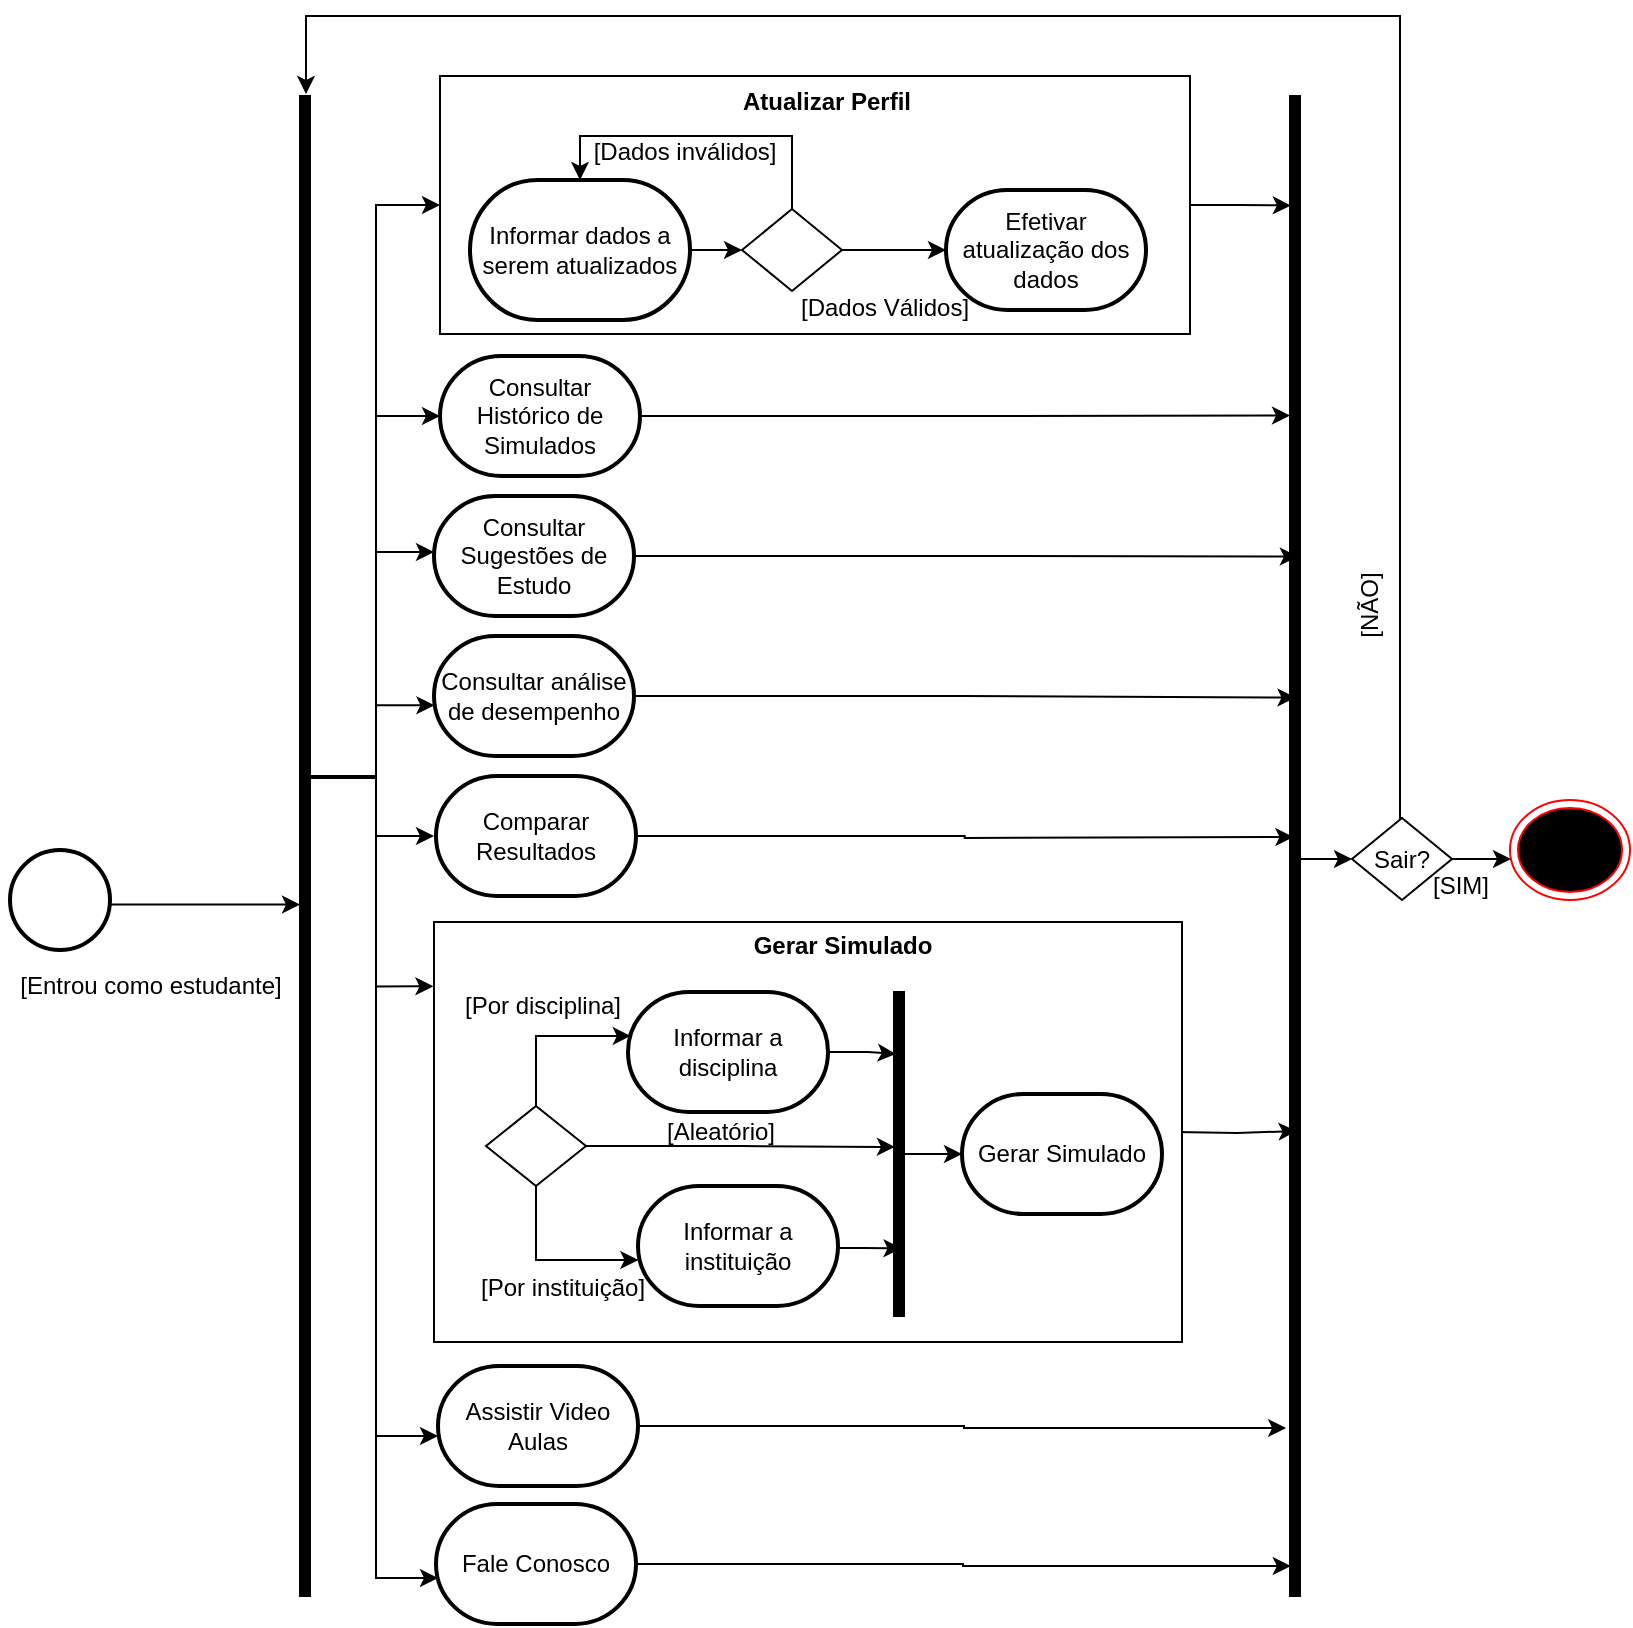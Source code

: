 <mxfile version="21.3.7" type="device">
  <diagram id="C5RBs43oDa-KdzZeNtuy" name="Page-1">
    <mxGraphModel dx="1197" dy="1997" grid="1" gridSize="10" guides="1" tooltips="1" connect="1" arrows="1" fold="1" page="1" pageScale="1" pageWidth="827" pageHeight="1169" math="0" shadow="0">
      <root>
        <mxCell id="WIyWlLk6GJQsqaUBKTNV-0" />
        <mxCell id="WIyWlLk6GJQsqaUBKTNV-1" parent="WIyWlLk6GJQsqaUBKTNV-0" />
        <mxCell id="yy_gVU0dqNNYbV7ipbau-94" style="edgeStyle=orthogonalEdgeStyle;rounded=0;orthogonalLoop=1;jettySize=auto;html=1;entryX=0.082;entryY=0.073;entryDx=0;entryDy=0;entryPerimeter=0;" parent="WIyWlLk6GJQsqaUBKTNV-1" source="yy_gVU0dqNNYbV7ipbau-27" target="yy_gVU0dqNNYbV7ipbau-91" edge="1">
          <mxGeometry relative="1" as="geometry" />
        </mxCell>
        <mxCell id="yy_gVU0dqNNYbV7ipbau-27" value="" style="rounded=0;whiteSpace=wrap;html=1;" parent="WIyWlLk6GJQsqaUBKTNV-1" vertex="1">
          <mxGeometry x="375" y="-60" width="375" height="129" as="geometry" />
        </mxCell>
        <mxCell id="yy_gVU0dqNNYbV7ipbau-0" value="" style="strokeWidth=2;html=1;shape=mxgraph.flowchart.start_2;whiteSpace=wrap;" parent="WIyWlLk6GJQsqaUBKTNV-1" vertex="1">
          <mxGeometry x="160" y="327" width="50" height="50" as="geometry" />
        </mxCell>
        <mxCell id="yy_gVU0dqNNYbV7ipbau-1" value="" style="ellipse;html=1;shape=endState;fillColor=#000000;strokeColor=#ff0000;" parent="WIyWlLk6GJQsqaUBKTNV-1" vertex="1">
          <mxGeometry x="910" y="302" width="60" height="50" as="geometry" />
        </mxCell>
        <mxCell id="yy_gVU0dqNNYbV7ipbau-12" style="edgeStyle=orthogonalEdgeStyle;rounded=0;orthogonalLoop=1;jettySize=auto;html=1;entryX=0;entryY=0.539;entryDx=0;entryDy=0;entryPerimeter=0;exitX=1;exitY=0.5;exitDx=0;exitDy=0;exitPerimeter=0;" parent="WIyWlLk6GJQsqaUBKTNV-1" source="yy_gVU0dqNNYbV7ipbau-0" target="yy_gVU0dqNNYbV7ipbau-11" edge="1">
          <mxGeometry relative="1" as="geometry">
            <mxPoint x="210" y="300" as="sourcePoint" />
            <Array as="points">
              <mxPoint x="210" y="354" />
            </Array>
          </mxGeometry>
        </mxCell>
        <mxCell id="yy_gVU0dqNNYbV7ipbau-46" style="edgeStyle=orthogonalEdgeStyle;rounded=0;orthogonalLoop=1;jettySize=auto;html=1;entryX=0;entryY=0.5;entryDx=0;entryDy=0;entryPerimeter=0;" parent="WIyWlLk6GJQsqaUBKTNV-1" edge="1">
          <mxGeometry relative="1" as="geometry">
            <mxPoint x="307" y="291.0" as="sourcePoint" />
            <mxPoint x="372.0" y="178" as="targetPoint" />
            <Array as="points">
              <mxPoint x="343" y="291" />
              <mxPoint x="343" y="178" />
            </Array>
          </mxGeometry>
        </mxCell>
        <mxCell id="yy_gVU0dqNNYbV7ipbau-39" style="edgeStyle=orthogonalEdgeStyle;rounded=0;orthogonalLoop=1;jettySize=auto;html=1;entryX=0;entryY=0.5;entryDx=0;entryDy=0;" parent="WIyWlLk6GJQsqaUBKTNV-1" source="yy_gVU0dqNNYbV7ipbau-11" target="yy_gVU0dqNNYbV7ipbau-27" edge="1">
          <mxGeometry relative="1" as="geometry">
            <Array as="points">
              <mxPoint x="343" y="290" />
              <mxPoint x="343" y="5" />
            </Array>
          </mxGeometry>
        </mxCell>
        <mxCell id="yy_gVU0dqNNYbV7ipbau-41" style="edgeStyle=orthogonalEdgeStyle;rounded=0;orthogonalLoop=1;jettySize=auto;html=1;entryX=0;entryY=0.5;entryDx=0;entryDy=0;entryPerimeter=0;" parent="WIyWlLk6GJQsqaUBKTNV-1" source="yy_gVU0dqNNYbV7ipbau-11" target="yy_gVU0dqNNYbV7ipbau-14" edge="1">
          <mxGeometry relative="1" as="geometry">
            <Array as="points">
              <mxPoint x="343" y="290" />
              <mxPoint x="343" y="110" />
            </Array>
          </mxGeometry>
        </mxCell>
        <mxCell id="yy_gVU0dqNNYbV7ipbau-48" style="edgeStyle=orthogonalEdgeStyle;rounded=0;orthogonalLoop=1;jettySize=auto;html=1;entryX=0.002;entryY=0.577;entryDx=0;entryDy=0;entryPerimeter=0;" parent="WIyWlLk6GJQsqaUBKTNV-1" edge="1">
          <mxGeometry relative="1" as="geometry">
            <mxPoint x="313" y="290" as="sourcePoint" />
            <mxPoint x="372.2" y="254.62" as="targetPoint" />
            <Array as="points">
              <mxPoint x="343" y="290" />
              <mxPoint x="343" y="255" />
            </Array>
          </mxGeometry>
        </mxCell>
        <mxCell id="yy_gVU0dqNNYbV7ipbau-49" style="edgeStyle=orthogonalEdgeStyle;rounded=0;orthogonalLoop=1;jettySize=auto;html=1;entryX=0;entryY=0.5;entryDx=0;entryDy=0;entryPerimeter=0;" parent="WIyWlLk6GJQsqaUBKTNV-1" edge="1">
          <mxGeometry relative="1" as="geometry">
            <mxPoint x="313" y="290.011" as="sourcePoint" />
            <mxPoint x="372" y="320" as="targetPoint" />
            <Array as="points">
              <mxPoint x="343" y="290" />
              <mxPoint x="343" y="320" />
            </Array>
          </mxGeometry>
        </mxCell>
        <mxCell id="yy_gVU0dqNNYbV7ipbau-50" style="edgeStyle=orthogonalEdgeStyle;rounded=0;orthogonalLoop=1;jettySize=auto;html=1;entryX=-0.003;entryY=0.586;entryDx=0;entryDy=0;entryPerimeter=0;" parent="WIyWlLk6GJQsqaUBKTNV-1" edge="1">
          <mxGeometry relative="1" as="geometry">
            <mxPoint x="313.0" y="290.0" as="sourcePoint" />
            <mxPoint x="371.7" y="395.16" as="targetPoint" />
            <Array as="points">
              <mxPoint x="343" y="290" />
              <mxPoint x="343" y="395" />
            </Array>
          </mxGeometry>
        </mxCell>
        <mxCell id="yy_gVU0dqNNYbV7ipbau-88" style="edgeStyle=orthogonalEdgeStyle;rounded=0;orthogonalLoop=1;jettySize=auto;html=1;entryX=0;entryY=0.5;entryDx=0;entryDy=0;entryPerimeter=0;" parent="WIyWlLk6GJQsqaUBKTNV-1" edge="1">
          <mxGeometry relative="1" as="geometry">
            <mxPoint x="313" y="290" as="sourcePoint" />
            <mxPoint x="374" y="620" as="targetPoint" />
            <Array as="points">
              <mxPoint x="343" y="290" />
              <mxPoint x="343" y="620" />
            </Array>
          </mxGeometry>
        </mxCell>
        <mxCell id="yy_gVU0dqNNYbV7ipbau-89" style="edgeStyle=orthogonalEdgeStyle;rounded=0;orthogonalLoop=1;jettySize=auto;html=1;entryX=0;entryY=0.5;entryDx=0;entryDy=0;entryPerimeter=0;" parent="WIyWlLk6GJQsqaUBKTNV-1" edge="1">
          <mxGeometry relative="1" as="geometry">
            <mxPoint x="313" y="290" as="sourcePoint" />
            <mxPoint x="374" y="691" as="targetPoint" />
            <Array as="points">
              <mxPoint x="343" y="290" />
              <mxPoint x="343" y="691" />
            </Array>
          </mxGeometry>
        </mxCell>
        <mxCell id="yy_gVU0dqNNYbV7ipbau-11" value="" style="html=1;points=[];perimeter=orthogonalPerimeter;fillColor=strokeColor;" parent="WIyWlLk6GJQsqaUBKTNV-1" vertex="1">
          <mxGeometry x="305" y="-50" width="5" height="750" as="geometry" />
        </mxCell>
        <mxCell id="yy_gVU0dqNNYbV7ipbau-95" style="edgeStyle=orthogonalEdgeStyle;rounded=0;orthogonalLoop=1;jettySize=auto;html=1;entryX=0;entryY=0.213;entryDx=0;entryDy=0;entryPerimeter=0;" parent="WIyWlLk6GJQsqaUBKTNV-1" source="yy_gVU0dqNNYbV7ipbau-14" target="yy_gVU0dqNNYbV7ipbau-91" edge="1">
          <mxGeometry relative="1" as="geometry" />
        </mxCell>
        <mxCell id="yy_gVU0dqNNYbV7ipbau-14" value="Consultar Histórico de Simulados" style="strokeWidth=2;html=1;shape=mxgraph.flowchart.terminator;whiteSpace=wrap;" parent="WIyWlLk6GJQsqaUBKTNV-1" vertex="1">
          <mxGeometry x="375" y="80" width="100" height="60" as="geometry" />
        </mxCell>
        <mxCell id="yy_gVU0dqNNYbV7ipbau-96" style="edgeStyle=orthogonalEdgeStyle;rounded=0;orthogonalLoop=1;jettySize=auto;html=1;entryX=0.788;entryY=0.307;entryDx=0;entryDy=0;entryPerimeter=0;" parent="WIyWlLk6GJQsqaUBKTNV-1" source="yy_gVU0dqNNYbV7ipbau-15" target="yy_gVU0dqNNYbV7ipbau-91" edge="1">
          <mxGeometry relative="1" as="geometry" />
        </mxCell>
        <mxCell id="yy_gVU0dqNNYbV7ipbau-15" value="Consultar Sugestões de Estudo" style="strokeWidth=2;html=1;shape=mxgraph.flowchart.terminator;whiteSpace=wrap;" parent="WIyWlLk6GJQsqaUBKTNV-1" vertex="1">
          <mxGeometry x="372" y="150" width="100" height="60" as="geometry" />
        </mxCell>
        <mxCell id="yy_gVU0dqNNYbV7ipbau-97" style="edgeStyle=orthogonalEdgeStyle;rounded=0;orthogonalLoop=1;jettySize=auto;html=1;entryX=0.553;entryY=0.401;entryDx=0;entryDy=0;entryPerimeter=0;" parent="WIyWlLk6GJQsqaUBKTNV-1" source="yy_gVU0dqNNYbV7ipbau-16" target="yy_gVU0dqNNYbV7ipbau-91" edge="1">
          <mxGeometry relative="1" as="geometry" />
        </mxCell>
        <mxCell id="yy_gVU0dqNNYbV7ipbau-16" value="Consultar análise de desempenho" style="strokeWidth=2;html=1;shape=mxgraph.flowchart.terminator;whiteSpace=wrap;" parent="WIyWlLk6GJQsqaUBKTNV-1" vertex="1">
          <mxGeometry x="372" y="220" width="100" height="60" as="geometry" />
        </mxCell>
        <mxCell id="yy_gVU0dqNNYbV7ipbau-104" style="edgeStyle=orthogonalEdgeStyle;rounded=0;orthogonalLoop=1;jettySize=auto;html=1;entryX=-0.859;entryY=0.494;entryDx=0;entryDy=0;entryPerimeter=0;" parent="WIyWlLk6GJQsqaUBKTNV-1" source="yy_gVU0dqNNYbV7ipbau-17" edge="1">
          <mxGeometry relative="1" as="geometry">
            <mxPoint x="479" y="320" as="sourcePoint" />
            <mxPoint x="801.705" y="320.5" as="targetPoint" />
          </mxGeometry>
        </mxCell>
        <mxCell id="yy_gVU0dqNNYbV7ipbau-17" value="Comparar Resultados" style="strokeWidth=2;html=1;shape=mxgraph.flowchart.terminator;whiteSpace=wrap;" parent="WIyWlLk6GJQsqaUBKTNV-1" vertex="1">
          <mxGeometry x="373" y="290" width="100" height="60" as="geometry" />
        </mxCell>
        <mxCell id="yy_gVU0dqNNYbV7ipbau-100" style="edgeStyle=orthogonalEdgeStyle;rounded=0;orthogonalLoop=1;jettySize=auto;html=1;entryX=-0.388;entryY=0.888;entryDx=0;entryDy=0;entryPerimeter=0;" parent="WIyWlLk6GJQsqaUBKTNV-1" source="yy_gVU0dqNNYbV7ipbau-19" target="yy_gVU0dqNNYbV7ipbau-91" edge="1">
          <mxGeometry relative="1" as="geometry" />
        </mxCell>
        <mxCell id="yy_gVU0dqNNYbV7ipbau-19" value="Assistir Video Aulas" style="strokeWidth=2;html=1;shape=mxgraph.flowchart.terminator;whiteSpace=wrap;" parent="WIyWlLk6GJQsqaUBKTNV-1" vertex="1">
          <mxGeometry x="374" y="585" width="100" height="60" as="geometry" />
        </mxCell>
        <mxCell id="yy_gVU0dqNNYbV7ipbau-101" style="edgeStyle=orthogonalEdgeStyle;rounded=0;orthogonalLoop=1;jettySize=auto;html=1;entryX=0.082;entryY=0.98;entryDx=0;entryDy=0;entryPerimeter=0;" parent="WIyWlLk6GJQsqaUBKTNV-1" source="yy_gVU0dqNNYbV7ipbau-21" target="yy_gVU0dqNNYbV7ipbau-91" edge="1">
          <mxGeometry relative="1" as="geometry" />
        </mxCell>
        <mxCell id="yy_gVU0dqNNYbV7ipbau-21" value="Fale Conosco" style="strokeWidth=2;html=1;shape=mxgraph.flowchart.terminator;whiteSpace=wrap;" parent="WIyWlLk6GJQsqaUBKTNV-1" vertex="1">
          <mxGeometry x="373" y="654" width="100" height="60" as="geometry" />
        </mxCell>
        <mxCell id="g7qlXNUNTH1CSbTNShj2-1" style="edgeStyle=orthogonalEdgeStyle;rounded=0;orthogonalLoop=1;jettySize=auto;html=1;exitX=1;exitY=0.5;exitDx=0;exitDy=0;exitPerimeter=0;entryX=0;entryY=0.5;entryDx=0;entryDy=0;" edge="1" parent="WIyWlLk6GJQsqaUBKTNV-1" source="yy_gVU0dqNNYbV7ipbau-24" target="yy_gVU0dqNNYbV7ipbau-32">
          <mxGeometry relative="1" as="geometry" />
        </mxCell>
        <mxCell id="yy_gVU0dqNNYbV7ipbau-24" value="Informar dados a serem atualizados" style="strokeWidth=2;html=1;shape=mxgraph.flowchart.terminator;whiteSpace=wrap;" parent="WIyWlLk6GJQsqaUBKTNV-1" vertex="1">
          <mxGeometry x="390" y="-8" width="110" height="70" as="geometry" />
        </mxCell>
        <mxCell id="yy_gVU0dqNNYbV7ipbau-26" value="Efetivar atualização dos dados" style="strokeWidth=2;html=1;shape=mxgraph.flowchart.terminator;whiteSpace=wrap;" parent="WIyWlLk6GJQsqaUBKTNV-1" vertex="1">
          <mxGeometry x="628" y="-3" width="100" height="60" as="geometry" />
        </mxCell>
        <mxCell id="yy_gVU0dqNNYbV7ipbau-30" value="&lt;b&gt;Atualizar Perfil&lt;/b&gt;" style="text;html=1;align=center;verticalAlign=middle;resizable=0;points=[];autosize=1;strokeColor=none;fillColor=none;" parent="WIyWlLk6GJQsqaUBKTNV-1" vertex="1">
          <mxGeometry x="513" y="-62" width="110" height="30" as="geometry" />
        </mxCell>
        <mxCell id="yy_gVU0dqNNYbV7ipbau-35" style="edgeStyle=orthogonalEdgeStyle;rounded=0;orthogonalLoop=1;jettySize=auto;html=1;exitX=0.5;exitY=0;exitDx=0;exitDy=0;entryX=0.5;entryY=0;entryDx=0;entryDy=0;entryPerimeter=0;" parent="WIyWlLk6GJQsqaUBKTNV-1" source="yy_gVU0dqNNYbV7ipbau-32" target="yy_gVU0dqNNYbV7ipbau-24" edge="1">
          <mxGeometry relative="1" as="geometry">
            <Array as="points">
              <mxPoint x="551" y="-30" />
              <mxPoint x="445" y="-30" />
            </Array>
          </mxGeometry>
        </mxCell>
        <mxCell id="yy_gVU0dqNNYbV7ipbau-36" value="" style="edgeStyle=orthogonalEdgeStyle;rounded=0;orthogonalLoop=1;jettySize=auto;html=1;" parent="WIyWlLk6GJQsqaUBKTNV-1" source="yy_gVU0dqNNYbV7ipbau-32" target="yy_gVU0dqNNYbV7ipbau-26" edge="1">
          <mxGeometry relative="1" as="geometry" />
        </mxCell>
        <mxCell id="yy_gVU0dqNNYbV7ipbau-32" value="" style="rhombus;whiteSpace=wrap;html=1;" parent="WIyWlLk6GJQsqaUBKTNV-1" vertex="1">
          <mxGeometry x="526" y="6.5" width="50" height="41" as="geometry" />
        </mxCell>
        <mxCell id="yy_gVU0dqNNYbV7ipbau-37" value="[Dados inválidos]" style="text;html=1;align=center;verticalAlign=middle;resizable=0;points=[];autosize=1;strokeColor=none;fillColor=none;" parent="WIyWlLk6GJQsqaUBKTNV-1" vertex="1">
          <mxGeometry x="442" y="-37" width="110" height="30" as="geometry" />
        </mxCell>
        <mxCell id="yy_gVU0dqNNYbV7ipbau-38" value="[Dados Válidos]" style="text;html=1;align=center;verticalAlign=middle;resizable=0;points=[];autosize=1;strokeColor=none;fillColor=none;" parent="WIyWlLk6GJQsqaUBKTNV-1" vertex="1">
          <mxGeometry x="542" y="41" width="110" height="30" as="geometry" />
        </mxCell>
        <mxCell id="yy_gVU0dqNNYbV7ipbau-99" style="edgeStyle=orthogonalEdgeStyle;rounded=0;orthogonalLoop=1;jettySize=auto;html=1;entryX=1.259;entryY=0.69;entryDx=0;entryDy=0;entryPerimeter=0;" parent="WIyWlLk6GJQsqaUBKTNV-1" edge="1">
          <mxGeometry relative="1" as="geometry">
            <mxPoint x="743" y="468" as="sourcePoint" />
            <mxPoint x="803.295" y="467.5" as="targetPoint" />
          </mxGeometry>
        </mxCell>
        <mxCell id="yy_gVU0dqNNYbV7ipbau-53" value="" style="rounded=0;whiteSpace=wrap;html=1;" parent="WIyWlLk6GJQsqaUBKTNV-1" vertex="1">
          <mxGeometry x="372" y="363" width="374" height="210" as="geometry" />
        </mxCell>
        <mxCell id="yy_gVU0dqNNYbV7ipbau-54" value="Gerar Simulado" style="text;html=1;align=center;verticalAlign=middle;resizable=0;points=[];autosize=1;strokeColor=none;fillColor=none;fontStyle=1" parent="WIyWlLk6GJQsqaUBKTNV-1" vertex="1">
          <mxGeometry x="521" y="360" width="110" height="30" as="geometry" />
        </mxCell>
        <mxCell id="yy_gVU0dqNNYbV7ipbau-68" style="edgeStyle=orthogonalEdgeStyle;rounded=0;orthogonalLoop=1;jettySize=auto;html=1;exitX=0.5;exitY=0;exitDx=0;exitDy=0;entryX=0.014;entryY=0.366;entryDx=0;entryDy=0;entryPerimeter=0;" parent="WIyWlLk6GJQsqaUBKTNV-1" source="yy_gVU0dqNNYbV7ipbau-55" target="yy_gVU0dqNNYbV7ipbau-56" edge="1">
          <mxGeometry relative="1" as="geometry">
            <Array as="points">
              <mxPoint x="423" y="420" />
            </Array>
          </mxGeometry>
        </mxCell>
        <mxCell id="yy_gVU0dqNNYbV7ipbau-69" style="edgeStyle=orthogonalEdgeStyle;rounded=0;orthogonalLoop=1;jettySize=auto;html=1;entryX=0.002;entryY=0.61;entryDx=0;entryDy=0;entryPerimeter=0;" parent="WIyWlLk6GJQsqaUBKTNV-1" source="yy_gVU0dqNNYbV7ipbau-55" target="yy_gVU0dqNNYbV7ipbau-62" edge="1">
          <mxGeometry relative="1" as="geometry">
            <Array as="points">
              <mxPoint x="423" y="532" />
              <mxPoint x="474" y="532" />
            </Array>
          </mxGeometry>
        </mxCell>
        <mxCell id="yy_gVU0dqNNYbV7ipbau-79" style="edgeStyle=orthogonalEdgeStyle;rounded=0;orthogonalLoop=1;jettySize=auto;html=1;entryX=-0.105;entryY=0.414;entryDx=0;entryDy=0;entryPerimeter=0;exitX=1;exitY=0.5;exitDx=0;exitDy=0;" parent="WIyWlLk6GJQsqaUBKTNV-1" source="yy_gVU0dqNNYbV7ipbau-55" edge="1">
          <mxGeometry relative="1" as="geometry">
            <mxPoint x="451" y="475" as="sourcePoint" />
            <mxPoint x="602.475" y="475.488" as="targetPoint" />
            <Array as="points">
              <mxPoint x="525" y="475" />
            </Array>
          </mxGeometry>
        </mxCell>
        <mxCell id="yy_gVU0dqNNYbV7ipbau-55" value="" style="rhombus;whiteSpace=wrap;html=1;" parent="WIyWlLk6GJQsqaUBKTNV-1" vertex="1">
          <mxGeometry x="398" y="455" width="50" height="40" as="geometry" />
        </mxCell>
        <mxCell id="yy_gVU0dqNNYbV7ipbau-84" style="edgeStyle=orthogonalEdgeStyle;rounded=0;orthogonalLoop=1;jettySize=auto;html=1;entryX=0.181;entryY=0.191;entryDx=0;entryDy=0;entryPerimeter=0;" parent="WIyWlLk6GJQsqaUBKTNV-1" source="yy_gVU0dqNNYbV7ipbau-56" target="yy_gVU0dqNNYbV7ipbau-64" edge="1">
          <mxGeometry relative="1" as="geometry" />
        </mxCell>
        <mxCell id="yy_gVU0dqNNYbV7ipbau-56" value="Informar a disciplina" style="strokeWidth=2;html=1;shape=mxgraph.flowchart.terminator;whiteSpace=wrap;" parent="WIyWlLk6GJQsqaUBKTNV-1" vertex="1">
          <mxGeometry x="469" y="398" width="100" height="60" as="geometry" />
        </mxCell>
        <mxCell id="yy_gVU0dqNNYbV7ipbau-86" style="edgeStyle=orthogonalEdgeStyle;rounded=0;orthogonalLoop=1;jettySize=auto;html=1;entryX=0.752;entryY=0.791;entryDx=0;entryDy=0;entryPerimeter=0;" parent="WIyWlLk6GJQsqaUBKTNV-1" source="yy_gVU0dqNNYbV7ipbau-62" target="yy_gVU0dqNNYbV7ipbau-64" edge="1">
          <mxGeometry relative="1" as="geometry">
            <Array as="points">
              <mxPoint x="586" y="526" />
              <mxPoint x="586" y="526" />
            </Array>
          </mxGeometry>
        </mxCell>
        <mxCell id="yy_gVU0dqNNYbV7ipbau-62" value="Informar a instituição" style="strokeWidth=2;html=1;shape=mxgraph.flowchart.terminator;whiteSpace=wrap;" parent="WIyWlLk6GJQsqaUBKTNV-1" vertex="1">
          <mxGeometry x="474" y="495" width="100" height="60" as="geometry" />
        </mxCell>
        <mxCell id="yy_gVU0dqNNYbV7ipbau-63" value="Gerar Simulado" style="strokeWidth=2;html=1;shape=mxgraph.flowchart.terminator;whiteSpace=wrap;" parent="WIyWlLk6GJQsqaUBKTNV-1" vertex="1">
          <mxGeometry x="636" y="449" width="100" height="60" as="geometry" />
        </mxCell>
        <mxCell id="yy_gVU0dqNNYbV7ipbau-87" style="edgeStyle=orthogonalEdgeStyle;rounded=0;orthogonalLoop=1;jettySize=auto;html=1;entryX=0;entryY=0.5;entryDx=0;entryDy=0;entryPerimeter=0;" parent="WIyWlLk6GJQsqaUBKTNV-1" source="yy_gVU0dqNNYbV7ipbau-64" target="yy_gVU0dqNNYbV7ipbau-63" edge="1">
          <mxGeometry relative="1" as="geometry" />
        </mxCell>
        <mxCell id="yy_gVU0dqNNYbV7ipbau-64" value="" style="html=1;points=[];perimeter=orthogonalPerimeter;fillColor=strokeColor;" parent="WIyWlLk6GJQsqaUBKTNV-1" vertex="1">
          <mxGeometry x="602" y="398" width="5" height="162" as="geometry" />
        </mxCell>
        <mxCell id="yy_gVU0dqNNYbV7ipbau-80" value="[Por disciplina]" style="text;html=1;align=center;verticalAlign=middle;resizable=0;points=[];autosize=1;strokeColor=none;fillColor=none;" parent="WIyWlLk6GJQsqaUBKTNV-1" vertex="1">
          <mxGeometry x="376" y="390" width="100" height="30" as="geometry" />
        </mxCell>
        <mxCell id="yy_gVU0dqNNYbV7ipbau-81" value="[Por instituição]" style="text;html=1;align=center;verticalAlign=middle;resizable=0;points=[];autosize=1;strokeColor=none;fillColor=none;" parent="WIyWlLk6GJQsqaUBKTNV-1" vertex="1">
          <mxGeometry x="381" y="531" width="110" height="30" as="geometry" />
        </mxCell>
        <mxCell id="yy_gVU0dqNNYbV7ipbau-83" value="[Aleatório]" style="text;html=1;align=center;verticalAlign=middle;resizable=0;points=[];autosize=1;strokeColor=none;fillColor=none;" parent="WIyWlLk6GJQsqaUBKTNV-1" vertex="1">
          <mxGeometry x="475" y="453" width="80" height="30" as="geometry" />
        </mxCell>
        <mxCell id="yy_gVU0dqNNYbV7ipbau-90" value="[Entrou como estudante]" style="text;html=1;align=center;verticalAlign=middle;resizable=0;points=[];autosize=1;strokeColor=none;fillColor=none;" parent="WIyWlLk6GJQsqaUBKTNV-1" vertex="1">
          <mxGeometry x="155" y="380" width="150" height="30" as="geometry" />
        </mxCell>
        <mxCell id="icYMfF4OYRkZsoKpA9O9-6" style="edgeStyle=orthogonalEdgeStyle;rounded=0;orthogonalLoop=1;jettySize=auto;html=1;entryX=0;entryY=0.5;entryDx=0;entryDy=0;" parent="WIyWlLk6GJQsqaUBKTNV-1" source="yy_gVU0dqNNYbV7ipbau-91" target="yy_gVU0dqNNYbV7ipbau-105" edge="1">
          <mxGeometry relative="1" as="geometry">
            <Array as="points">
              <mxPoint x="825" y="332" />
            </Array>
          </mxGeometry>
        </mxCell>
        <mxCell id="yy_gVU0dqNNYbV7ipbau-91" value="" style="html=1;points=[];perimeter=orthogonalPerimeter;fillColor=strokeColor;" parent="WIyWlLk6GJQsqaUBKTNV-1" vertex="1">
          <mxGeometry x="800" y="-50" width="5" height="750" as="geometry" />
        </mxCell>
        <mxCell id="yy_gVU0dqNNYbV7ipbau-109" value="" style="edgeStyle=orthogonalEdgeStyle;rounded=0;orthogonalLoop=1;jettySize=auto;html=1;" parent="WIyWlLk6GJQsqaUBKTNV-1" source="yy_gVU0dqNNYbV7ipbau-105" target="yy_gVU0dqNNYbV7ipbau-1" edge="1">
          <mxGeometry relative="1" as="geometry">
            <Array as="points">
              <mxPoint x="930" y="335" />
              <mxPoint x="930" y="335" />
            </Array>
          </mxGeometry>
        </mxCell>
        <mxCell id="yy_gVU0dqNNYbV7ipbau-111" style="edgeStyle=orthogonalEdgeStyle;rounded=0;orthogonalLoop=1;jettySize=auto;html=1;exitX=0.5;exitY=0;exitDx=0;exitDy=0;" parent="WIyWlLk6GJQsqaUBKTNV-1" source="yy_gVU0dqNNYbV7ipbau-105" edge="1">
          <mxGeometry relative="1" as="geometry">
            <mxPoint x="883" y="302" as="sourcePoint" />
            <mxPoint x="308" y="-51" as="targetPoint" />
            <Array as="points">
              <mxPoint x="855" y="-90" />
              <mxPoint x="308" y="-90" />
            </Array>
          </mxGeometry>
        </mxCell>
        <mxCell id="yy_gVU0dqNNYbV7ipbau-105" value="Sair?" style="rhombus;whiteSpace=wrap;html=1;" parent="WIyWlLk6GJQsqaUBKTNV-1" vertex="1">
          <mxGeometry x="831" y="311" width="50" height="41" as="geometry" />
        </mxCell>
        <mxCell id="yy_gVU0dqNNYbV7ipbau-112" value="[SIM]" style="text;html=1;align=center;verticalAlign=middle;resizable=0;points=[];autosize=1;strokeColor=none;fillColor=none;" parent="WIyWlLk6GJQsqaUBKTNV-1" vertex="1">
          <mxGeometry x="860" y="330" width="50" height="30" as="geometry" />
        </mxCell>
        <mxCell id="yy_gVU0dqNNYbV7ipbau-113" value="[NÃO]" style="text;html=1;align=center;verticalAlign=middle;resizable=0;points=[];autosize=1;strokeColor=none;fillColor=none;rotation=-90;" parent="WIyWlLk6GJQsqaUBKTNV-1" vertex="1">
          <mxGeometry x="810" y="190" width="60" height="30" as="geometry" />
        </mxCell>
      </root>
    </mxGraphModel>
  </diagram>
</mxfile>
